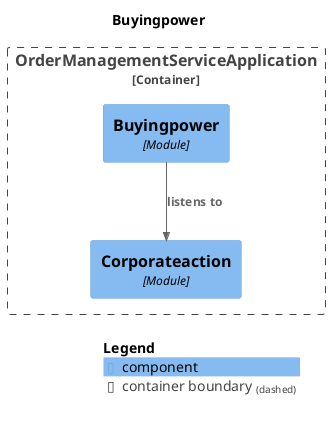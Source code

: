 @startuml
set separator none
title Buyingpower

top to bottom direction

!include <C4/C4>
!include <C4/C4_Context>
!include <C4/C4_Component>

Container_Boundary("OrderManagementServiceApplication.OrderManagementServiceApplication_boundary", "OrderManagementServiceApplication", $tags="") {
  Component(OrderManagementServiceApplication.OrderManagementServiceApplication.Corporateaction, "Corporateaction", $techn="Module", $descr="", $tags="", $link="")
  Component(OrderManagementServiceApplication.OrderManagementServiceApplication.Buyingpower, "Buyingpower", $techn="Module", $descr="", $tags="", $link="")
}

Rel(OrderManagementServiceApplication.OrderManagementServiceApplication.Buyingpower, OrderManagementServiceApplication.OrderManagementServiceApplication.Corporateaction, "listens to", $techn="", $tags="", $link="")

SHOW_LEGEND(true)
@enduml